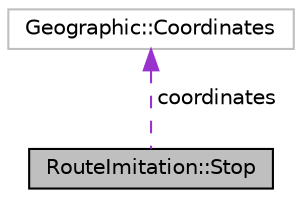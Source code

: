 digraph "RouteImitation::Stop"
{
 // LATEX_PDF_SIZE
  edge [fontname="Helvetica",fontsize="10",labelfontname="Helvetica",labelfontsize="10"];
  node [fontname="Helvetica",fontsize="10",shape=record];
  Node1 [label="RouteImitation::Stop",height=0.2,width=0.4,color="black", fillcolor="grey75", style="filled", fontcolor="black",tooltip=" "];
  Node2 -> Node1 [dir="back",color="darkorchid3",fontsize="10",style="dashed",label=" coordinates" ,fontname="Helvetica"];
  Node2 [label="Geographic::Coordinates",height=0.2,width=0.4,color="grey75", fillcolor="white", style="filled",URL="$structGeographic_1_1Coordinates.html",tooltip=" "];
}
